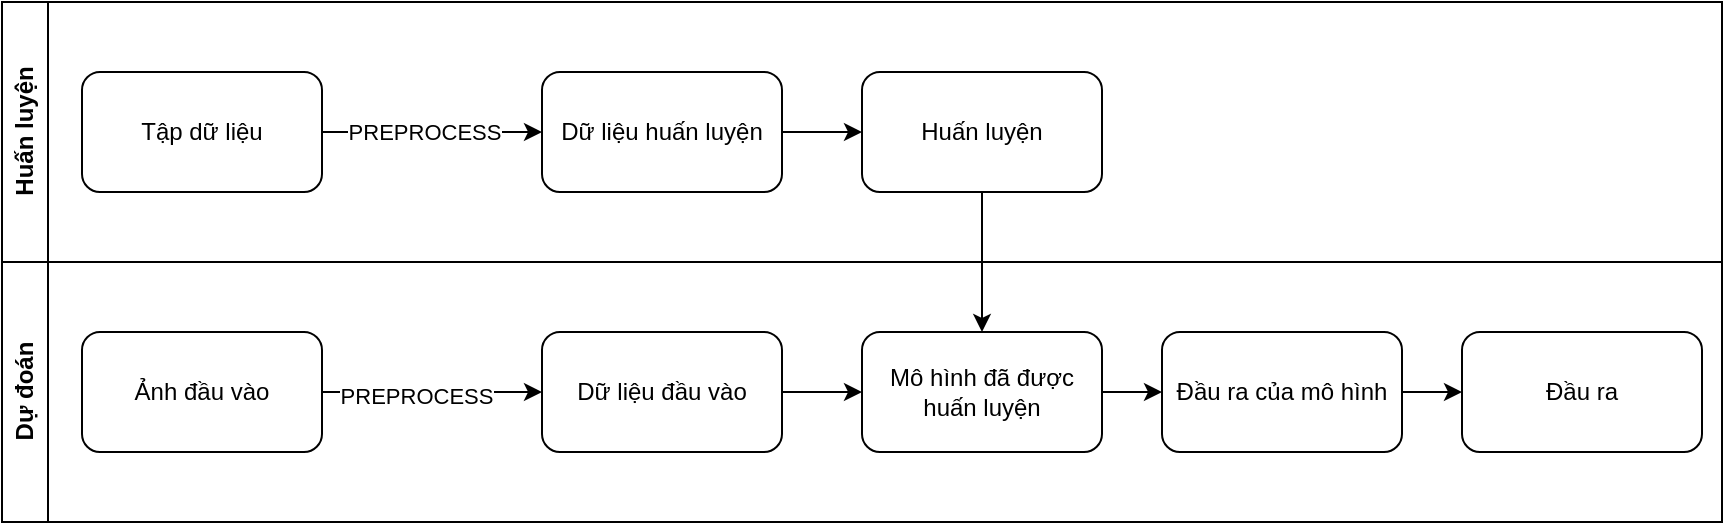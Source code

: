 <mxfile version="23.1.5" type="device" pages="3">
  <diagram name="architecture" id="91JNf17hTIzRDChrvis_">
    <mxGraphModel dx="1193" dy="779" grid="1" gridSize="10" guides="1" tooltips="1" connect="1" arrows="1" fold="1" page="1" pageScale="1" pageWidth="850" pageHeight="1100" math="0" shadow="0">
      <root>
        <mxCell id="0" />
        <mxCell id="1" parent="0" />
        <mxCell id="eGRbTAZArEqUaQRnQCFs-2" value="Huấn luyện" style="swimlane;horizontal=0;whiteSpace=wrap;html=1;" parent="1" vertex="1">
          <mxGeometry x="200" y="100" width="860" height="130" as="geometry" />
        </mxCell>
        <mxCell id="eGRbTAZArEqUaQRnQCFs-12" value="" style="edgeStyle=orthogonalEdgeStyle;rounded=0;orthogonalLoop=1;jettySize=auto;html=1;" parent="eGRbTAZArEqUaQRnQCFs-2" source="eGRbTAZArEqUaQRnQCFs-4" target="eGRbTAZArEqUaQRnQCFs-6" edge="1">
          <mxGeometry relative="1" as="geometry" />
        </mxCell>
        <mxCell id="eGRbTAZArEqUaQRnQCFs-18" value="PREPROCESS" style="edgeLabel;html=1;align=center;verticalAlign=middle;resizable=0;points=[];" parent="eGRbTAZArEqUaQRnQCFs-12" vertex="1" connectable="0">
          <mxGeometry x="-0.282" relative="1" as="geometry">
            <mxPoint x="11" as="offset" />
          </mxGeometry>
        </mxCell>
        <mxCell id="eGRbTAZArEqUaQRnQCFs-4" value="Tập dữ liệu" style="rounded=1;whiteSpace=wrap;html=1;" parent="eGRbTAZArEqUaQRnQCFs-2" vertex="1">
          <mxGeometry x="40" y="35" width="120" height="60" as="geometry" />
        </mxCell>
        <mxCell id="eGRbTAZArEqUaQRnQCFs-25" value="" style="edgeStyle=orthogonalEdgeStyle;rounded=0;orthogonalLoop=1;jettySize=auto;html=1;" parent="eGRbTAZArEqUaQRnQCFs-2" source="eGRbTAZArEqUaQRnQCFs-6" target="eGRbTAZArEqUaQRnQCFs-24" edge="1">
          <mxGeometry relative="1" as="geometry" />
        </mxCell>
        <mxCell id="eGRbTAZArEqUaQRnQCFs-6" value="Dữ liệu huấn luyện" style="rounded=1;whiteSpace=wrap;html=1;" parent="eGRbTAZArEqUaQRnQCFs-2" vertex="1">
          <mxGeometry x="270" y="35" width="120" height="60" as="geometry" />
        </mxCell>
        <mxCell id="eGRbTAZArEqUaQRnQCFs-24" value="Huấn luyện" style="rounded=1;whiteSpace=wrap;html=1;" parent="eGRbTAZArEqUaQRnQCFs-2" vertex="1">
          <mxGeometry x="430" y="35" width="120" height="60" as="geometry" />
        </mxCell>
        <mxCell id="eGRbTAZArEqUaQRnQCFs-7" value="Dự đoán" style="swimlane;horizontal=0;whiteSpace=wrap;html=1;" parent="1" vertex="1">
          <mxGeometry x="200" y="230" width="860" height="130" as="geometry" />
        </mxCell>
        <mxCell id="eGRbTAZArEqUaQRnQCFs-15" value="" style="edgeStyle=orthogonalEdgeStyle;rounded=0;orthogonalLoop=1;jettySize=auto;html=1;" parent="eGRbTAZArEqUaQRnQCFs-7" source="eGRbTAZArEqUaQRnQCFs-8" target="eGRbTAZArEqUaQRnQCFs-9" edge="1">
          <mxGeometry relative="1" as="geometry" />
        </mxCell>
        <mxCell id="eGRbTAZArEqUaQRnQCFs-26" value="PREPROCESS" style="edgeLabel;html=1;align=center;verticalAlign=middle;resizable=0;points=[];" parent="eGRbTAZArEqUaQRnQCFs-15" vertex="1" connectable="0">
          <mxGeometry x="-0.157" y="-2" relative="1" as="geometry">
            <mxPoint as="offset" />
          </mxGeometry>
        </mxCell>
        <mxCell id="eGRbTAZArEqUaQRnQCFs-8" value="Ảnh đầu vào" style="rounded=1;whiteSpace=wrap;html=1;" parent="eGRbTAZArEqUaQRnQCFs-7" vertex="1">
          <mxGeometry x="40" y="35" width="120" height="60" as="geometry" />
        </mxCell>
        <mxCell id="eGRbTAZArEqUaQRnQCFs-16" value="" style="edgeStyle=orthogonalEdgeStyle;rounded=0;orthogonalLoop=1;jettySize=auto;html=1;" parent="eGRbTAZArEqUaQRnQCFs-7" source="eGRbTAZArEqUaQRnQCFs-9" target="eGRbTAZArEqUaQRnQCFs-10" edge="1">
          <mxGeometry relative="1" as="geometry" />
        </mxCell>
        <mxCell id="eGRbTAZArEqUaQRnQCFs-9" value="Dữ liệu đầu vào" style="rounded=1;whiteSpace=wrap;html=1;" parent="eGRbTAZArEqUaQRnQCFs-7" vertex="1">
          <mxGeometry x="270" y="35" width="120" height="60" as="geometry" />
        </mxCell>
        <mxCell id="eGRbTAZArEqUaQRnQCFs-10" value="Mô hình đã được huấn luyện" style="rounded=1;whiteSpace=wrap;html=1;" parent="eGRbTAZArEqUaQRnQCFs-7" vertex="1">
          <mxGeometry x="430" y="35" width="120" height="60" as="geometry" />
        </mxCell>
        <mxCell id="eGRbTAZArEqUaQRnQCFs-29" value="" style="edgeStyle=orthogonalEdgeStyle;rounded=0;orthogonalLoop=1;jettySize=auto;html=1;" parent="eGRbTAZArEqUaQRnQCFs-7" source="eGRbTAZArEqUaQRnQCFs-11" target="eGRbTAZArEqUaQRnQCFs-28" edge="1">
          <mxGeometry relative="1" as="geometry" />
        </mxCell>
        <mxCell id="eGRbTAZArEqUaQRnQCFs-11" value="Đầu ra của mô hình" style="rounded=1;whiteSpace=wrap;html=1;" parent="eGRbTAZArEqUaQRnQCFs-7" vertex="1">
          <mxGeometry x="580" y="35" width="120" height="60" as="geometry" />
        </mxCell>
        <mxCell id="eGRbTAZArEqUaQRnQCFs-17" value="" style="edgeStyle=orthogonalEdgeStyle;rounded=0;orthogonalLoop=1;jettySize=auto;html=1;" parent="eGRbTAZArEqUaQRnQCFs-7" source="eGRbTAZArEqUaQRnQCFs-10" target="eGRbTAZArEqUaQRnQCFs-11" edge="1">
          <mxGeometry relative="1" as="geometry" />
        </mxCell>
        <mxCell id="eGRbTAZArEqUaQRnQCFs-28" value="Đầu ra" style="rounded=1;whiteSpace=wrap;html=1;" parent="eGRbTAZArEqUaQRnQCFs-7" vertex="1">
          <mxGeometry x="730" y="35" width="120" height="60" as="geometry" />
        </mxCell>
        <mxCell id="eGRbTAZArEqUaQRnQCFs-30" value="" style="edgeStyle=orthogonalEdgeStyle;rounded=0;orthogonalLoop=1;jettySize=auto;html=1;" parent="1" source="eGRbTAZArEqUaQRnQCFs-24" target="eGRbTAZArEqUaQRnQCFs-10" edge="1">
          <mxGeometry relative="1" as="geometry" />
        </mxCell>
      </root>
    </mxGraphModel>
  </diagram>
  <diagram id="qd23dJcUgvZZvSSzkukW" name="prepare-data">
    <mxGraphModel dx="954" dy="623" grid="1" gridSize="10" guides="1" tooltips="1" connect="1" arrows="1" fold="1" page="1" pageScale="1" pageWidth="850" pageHeight="1100" math="0" shadow="0">
      <root>
        <mxCell id="0" />
        <mxCell id="1" parent="0" />
        <mxCell id="myVGEh9yJhK38Pp-jUiO-4" style="edgeStyle=orthogonalEdgeStyle;rounded=0;orthogonalLoop=1;jettySize=auto;html=1;entryX=0;entryY=0.5;entryDx=0;entryDy=0;" parent="1" source="myVGEh9yJhK38Pp-jUiO-1" target="myVGEh9yJhK38Pp-jUiO-2" edge="1">
          <mxGeometry relative="1" as="geometry" />
        </mxCell>
        <mxCell id="myVGEh9yJhK38Pp-jUiO-5" value="MTCNN" style="edgeLabel;html=1;align=center;verticalAlign=middle;resizable=0;points=[];" parent="myVGEh9yJhK38Pp-jUiO-4" vertex="1" connectable="0">
          <mxGeometry x="-0.231" relative="1" as="geometry">
            <mxPoint as="offset" />
          </mxGeometry>
        </mxCell>
        <mxCell id="myVGEh9yJhK38Pp-jUiO-1" value="Ảnh đầu vào" style="rounded=1;whiteSpace=wrap;html=1;" parent="1" vertex="1">
          <mxGeometry x="40" y="200" width="120" height="60" as="geometry" />
        </mxCell>
        <mxCell id="myVGEh9yJhK38Pp-jUiO-6" style="edgeStyle=orthogonalEdgeStyle;rounded=0;orthogonalLoop=1;jettySize=auto;html=1;entryX=0;entryY=0.5;entryDx=0;entryDy=0;" parent="1" source="myVGEh9yJhK38Pp-jUiO-2" target="myVGEh9yJhK38Pp-jUiO-3" edge="1">
          <mxGeometry relative="1" as="geometry" />
        </mxCell>
        <mxCell id="myVGEh9yJhK38Pp-jUiO-7" value="Điều chỉnh kích thước&lt;br&gt;điều chỉnh kênh màu" style="edgeLabel;html=1;align=center;verticalAlign=middle;resizable=0;points=[];" parent="myVGEh9yJhK38Pp-jUiO-6" vertex="1" connectable="0">
          <mxGeometry x="-0.338" y="-1" relative="1" as="geometry">
            <mxPoint x="17" y="-1" as="offset" />
          </mxGeometry>
        </mxCell>
        <mxCell id="myVGEh9yJhK38Pp-jUiO-2" value="Ảnh khuôn mặt" style="rounded=1;whiteSpace=wrap;html=1;" parent="1" vertex="1">
          <mxGeometry x="360" y="200" width="120" height="60" as="geometry" />
        </mxCell>
        <mxCell id="myVGEh9yJhK38Pp-jUiO-3" value="Dữ liệu huấn luyện" style="rounded=1;whiteSpace=wrap;html=1;" parent="1" vertex="1">
          <mxGeometry x="670" y="200" width="120" height="60" as="geometry" />
        </mxCell>
      </root>
    </mxGraphModel>
  </diagram>
  <diagram id="imS652x4Medb0dGcH6JO" name="vgg16">
    <mxGraphModel dx="1804" dy="623" grid="1" gridSize="10" guides="1" tooltips="1" connect="1" arrows="1" fold="1" page="1" pageScale="1" pageWidth="850" pageHeight="1100" math="0" shadow="0">
      <root>
        <mxCell id="0" />
        <mxCell id="1" parent="0" />
        <mxCell id="dCwEIRfclqomTTL1__di-1" value="conv1_1" style="rounded=0;whiteSpace=wrap;html=1;direction=west;labelPosition=center;verticalLabelPosition=middle;align=center;verticalAlign=middle;textDirection=ltr;rotation=-90;" vertex="1" parent="1">
          <mxGeometry x="35" y="135" width="120" height="30" as="geometry" />
        </mxCell>
        <mxCell id="dCwEIRfclqomTTL1__di-2" value="conv1_2" style="rounded=0;whiteSpace=wrap;html=1;direction=west;labelPosition=center;verticalLabelPosition=middle;align=center;verticalAlign=middle;textDirection=ltr;rotation=-90;" vertex="1" parent="1">
          <mxGeometry x="65" y="135" width="120" height="30" as="geometry" />
        </mxCell>
        <mxCell id="dCwEIRfclqomTTL1__di-3" value="pool1" style="rounded=0;whiteSpace=wrap;html=1;direction=west;labelPosition=center;verticalLabelPosition=middle;align=center;verticalAlign=middle;textDirection=ltr;rotation=-90;" vertex="1" parent="1">
          <mxGeometry x="95" y="135" width="120" height="30" as="geometry" />
        </mxCell>
        <mxCell id="dCwEIRfclqomTTL1__di-4" value="conv2_1" style="rounded=0;whiteSpace=wrap;html=1;direction=west;labelPosition=center;verticalLabelPosition=middle;align=center;verticalAlign=middle;textDirection=ltr;rotation=-90;" vertex="1" parent="1">
          <mxGeometry x="136" y="135" width="120" height="30" as="geometry" />
        </mxCell>
        <mxCell id="dCwEIRfclqomTTL1__di-5" value="conv2_2" style="rounded=0;whiteSpace=wrap;html=1;direction=west;labelPosition=center;verticalLabelPosition=middle;align=center;verticalAlign=middle;textDirection=ltr;rotation=-90;" vertex="1" parent="1">
          <mxGeometry x="166" y="135" width="120" height="30" as="geometry" />
        </mxCell>
        <mxCell id="dCwEIRfclqomTTL1__di-6" value="pool2" style="rounded=0;whiteSpace=wrap;html=1;direction=west;labelPosition=center;verticalLabelPosition=middle;align=center;verticalAlign=middle;textDirection=ltr;rotation=-90;" vertex="1" parent="1">
          <mxGeometry x="196" y="135" width="120" height="30" as="geometry" />
        </mxCell>
        <mxCell id="dCwEIRfclqomTTL1__di-7" value="conv3_3" style="rounded=0;whiteSpace=wrap;html=1;direction=west;labelPosition=center;verticalLabelPosition=middle;align=center;verticalAlign=middle;textDirection=ltr;rotation=-90;" vertex="1" parent="1">
          <mxGeometry x="297" y="135" width="120" height="30" as="geometry" />
        </mxCell>
        <mxCell id="dCwEIRfclqomTTL1__di-8" value="conv3_2" style="rounded=0;whiteSpace=wrap;html=1;direction=west;labelPosition=center;verticalLabelPosition=middle;align=center;verticalAlign=middle;textDirection=ltr;rotation=-90;" vertex="1" parent="1">
          <mxGeometry x="267" y="135" width="120" height="30" as="geometry" />
        </mxCell>
        <mxCell id="dCwEIRfclqomTTL1__di-9" value="conv3_1" style="rounded=0;whiteSpace=wrap;html=1;direction=west;labelPosition=center;verticalLabelPosition=middle;align=center;verticalAlign=middle;textDirection=ltr;rotation=-90;" vertex="1" parent="1">
          <mxGeometry x="237" y="135" width="120" height="30" as="geometry" />
        </mxCell>
        <mxCell id="dCwEIRfclqomTTL1__di-10" value="pool3" style="rounded=0;whiteSpace=wrap;html=1;direction=west;labelPosition=center;verticalLabelPosition=middle;align=center;verticalAlign=middle;textDirection=ltr;rotation=-90;" vertex="1" parent="1">
          <mxGeometry x="327" y="135" width="120" height="30" as="geometry" />
        </mxCell>
        <mxCell id="dCwEIRfclqomTTL1__di-11" value="conv4_1" style="rounded=0;whiteSpace=wrap;html=1;direction=west;labelPosition=center;verticalLabelPosition=middle;align=center;verticalAlign=middle;textDirection=ltr;rotation=-90;" vertex="1" parent="1">
          <mxGeometry x="368" y="135" width="120" height="30" as="geometry" />
        </mxCell>
        <mxCell id="dCwEIRfclqomTTL1__di-12" value="conv4_2" style="rounded=0;whiteSpace=wrap;html=1;direction=west;labelPosition=center;verticalLabelPosition=middle;align=center;verticalAlign=middle;textDirection=ltr;rotation=-90;" vertex="1" parent="1">
          <mxGeometry x="398" y="135" width="120" height="30" as="geometry" />
        </mxCell>
        <mxCell id="dCwEIRfclqomTTL1__di-13" value="conv4_3" style="rounded=0;whiteSpace=wrap;html=1;direction=west;labelPosition=center;verticalLabelPosition=middle;align=center;verticalAlign=middle;textDirection=ltr;rotation=-90;" vertex="1" parent="1">
          <mxGeometry x="428" y="135" width="120" height="30" as="geometry" />
        </mxCell>
        <mxCell id="dCwEIRfclqomTTL1__di-14" value="pool4" style="rounded=0;whiteSpace=wrap;html=1;direction=west;labelPosition=center;verticalLabelPosition=middle;align=center;verticalAlign=middle;textDirection=ltr;rotation=-90;" vertex="1" parent="1">
          <mxGeometry x="458" y="135" width="120" height="30" as="geometry" />
        </mxCell>
        <mxCell id="dCwEIRfclqomTTL1__di-15" value="conv5_1" style="rounded=0;whiteSpace=wrap;html=1;direction=west;labelPosition=center;verticalLabelPosition=middle;align=center;verticalAlign=middle;textDirection=ltr;rotation=-90;" vertex="1" parent="1">
          <mxGeometry x="499" y="135" width="120" height="30" as="geometry" />
        </mxCell>
        <mxCell id="dCwEIRfclqomTTL1__di-16" value="conv5_2" style="rounded=0;whiteSpace=wrap;html=1;direction=west;labelPosition=center;verticalLabelPosition=middle;align=center;verticalAlign=middle;textDirection=ltr;rotation=-90;" vertex="1" parent="1">
          <mxGeometry x="529" y="135" width="120" height="30" as="geometry" />
        </mxCell>
        <mxCell id="dCwEIRfclqomTTL1__di-17" value="conv5_3" style="rounded=0;whiteSpace=wrap;html=1;direction=west;labelPosition=center;verticalLabelPosition=middle;align=center;verticalAlign=middle;textDirection=ltr;rotation=-90;" vertex="1" parent="1">
          <mxGeometry x="559" y="135" width="120" height="30" as="geometry" />
        </mxCell>
        <mxCell id="dCwEIRfclqomTTL1__di-18" value="pool5" style="rounded=0;whiteSpace=wrap;html=1;direction=west;labelPosition=center;verticalLabelPosition=middle;align=center;verticalAlign=middle;textDirection=ltr;rotation=-90;" vertex="1" parent="1">
          <mxGeometry x="589" y="135" width="120" height="30" as="geometry" />
        </mxCell>
        <mxCell id="dCwEIRfclqomTTL1__di-19" value="Flatten" style="rounded=0;whiteSpace=wrap;html=1;direction=west;labelPosition=center;verticalLabelPosition=middle;align=center;verticalAlign=middle;textDirection=ltr;rotation=-90;" vertex="1" parent="1">
          <mxGeometry x="630" y="135" width="120" height="30" as="geometry" />
        </mxCell>
        <mxCell id="dCwEIRfclqomTTL1__di-20" value="Dense4096" style="rounded=0;whiteSpace=wrap;html=1;direction=west;labelPosition=center;verticalLabelPosition=middle;align=center;verticalAlign=middle;textDirection=ltr;rotation=-90;" vertex="1" parent="1">
          <mxGeometry x="660" y="135" width="120" height="30" as="geometry" />
        </mxCell>
        <mxCell id="dCwEIRfclqomTTL1__di-21" value="Dense4096" style="rounded=0;whiteSpace=wrap;html=1;direction=west;labelPosition=center;verticalLabelPosition=middle;align=center;verticalAlign=middle;textDirection=ltr;rotation=-90;" vertex="1" parent="1">
          <mxGeometry x="720" y="135" width="120" height="30" as="geometry" />
        </mxCell>
        <mxCell id="dCwEIRfclqomTTL1__di-22" value="Dense105" style="rounded=0;whiteSpace=wrap;html=1;direction=west;labelPosition=center;verticalLabelPosition=middle;align=center;verticalAlign=middle;textDirection=ltr;rotation=-90;" vertex="1" parent="1">
          <mxGeometry x="780" y="135" width="120" height="30" as="geometry" />
        </mxCell>
        <mxCell id="dCwEIRfclqomTTL1__di-23" value="Dropout" style="rounded=0;whiteSpace=wrap;html=1;direction=west;labelPosition=center;verticalLabelPosition=middle;align=center;verticalAlign=middle;textDirection=ltr;rotation=-90;" vertex="1" parent="1">
          <mxGeometry x="690" y="135" width="120" height="30" as="geometry" />
        </mxCell>
        <mxCell id="dCwEIRfclqomTTL1__di-24" value="Dropout" style="rounded=0;whiteSpace=wrap;html=1;direction=west;labelPosition=center;verticalLabelPosition=middle;align=center;verticalAlign=middle;textDirection=ltr;rotation=-90;" vertex="1" parent="1">
          <mxGeometry x="750" y="135" width="120" height="30" as="geometry" />
        </mxCell>
        <mxCell id="dCwEIRfclqomTTL1__di-25" value="" style="verticalLabelPosition=bottom;verticalAlign=top;html=1;strokeWidth=2;shape=mxgraph.arrows2.arrow;dy=0.6;dx=40;notch=0;" vertex="1" parent="1">
          <mxGeometry x="-35" y="115" width="100" height="70" as="geometry" />
        </mxCell>
        <mxCell id="dCwEIRfclqomTTL1__di-26" value="Image" style="text;html=1;align=center;verticalAlign=middle;whiteSpace=wrap;rounded=0;" vertex="1" parent="1">
          <mxGeometry x="-35" y="135" width="60" height="30" as="geometry" />
        </mxCell>
        <mxCell id="dCwEIRfclqomTTL1__di-27" value="" style="verticalLabelPosition=bottom;verticalAlign=top;html=1;strokeWidth=2;shape=mxgraph.arrows2.arrow;dy=0.6;dx=40;notch=0;" vertex="1" parent="1">
          <mxGeometry x="870" y="115" width="100" height="70" as="geometry" />
        </mxCell>
        <mxCell id="dCwEIRfclqomTTL1__di-28" value="Probability" style="text;html=1;align=center;verticalAlign=middle;whiteSpace=wrap;rounded=0;" vertex="1" parent="1">
          <mxGeometry x="880" y="135" width="60" height="30" as="geometry" />
        </mxCell>
      </root>
    </mxGraphModel>
  </diagram>
</mxfile>
